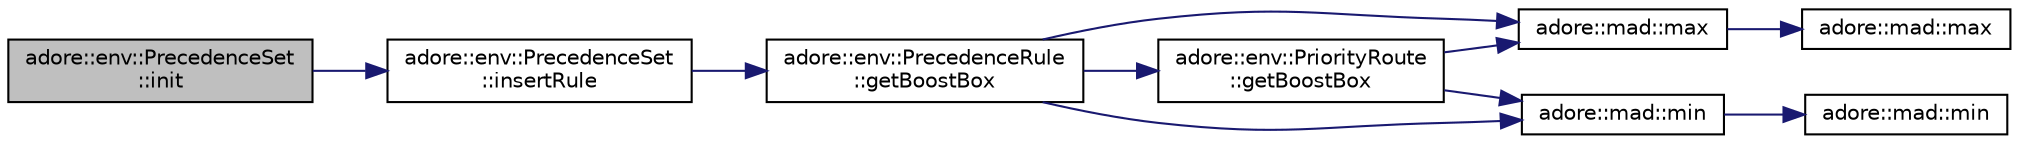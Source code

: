 digraph "adore::env::PrecedenceSet::init"
{
 // LATEX_PDF_SIZE
  edge [fontname="Helvetica",fontsize="10",labelfontname="Helvetica",labelfontsize="10"];
  node [fontname="Helvetica",fontsize="10",shape=record];
  rankdir="LR";
  Node1 [label="adore::env::PrecedenceSet\l::init",height=0.2,width=0.4,color="black", fillcolor="grey75", style="filled", fontcolor="black",tooltip="initialize by copying entries"];
  Node1 -> Node2 [color="midnightblue",fontsize="10",style="solid",fontname="Helvetica"];
  Node2 [label="adore::env::PrecedenceSet\l::insertRule",height=0.2,width=0.4,color="black", fillcolor="white", style="filled",URL="$classadore_1_1env_1_1PrecedenceSet.html#aa84651fc5f7a10aa5ed159a1833b6f97",tooltip="inserts a copy of the given rule into container"];
  Node2 -> Node3 [color="midnightblue",fontsize="10",style="solid",fontname="Helvetica"];
  Node3 [label="adore::env::PrecedenceRule\l::getBoostBox",height=0.2,width=0.4,color="black", fillcolor="white", style="filled",URL="$structadore_1_1env_1_1PrecedenceRule.html#acfb2539d435e02ade68044f01a42771f",tooltip=" "];
  Node3 -> Node4 [color="midnightblue",fontsize="10",style="solid",fontname="Helvetica"];
  Node4 [label="adore::env::PriorityRoute\l::getBoostBox",height=0.2,width=0.4,color="black", fillcolor="white", style="filled",URL="$structadore_1_1env_1_1PriorityRoute.html#ae283e45b1476bc42151905dc7aa35b95",tooltip="returns a box in boost format, which encompasses start/end points"];
  Node4 -> Node5 [color="midnightblue",fontsize="10",style="solid",fontname="Helvetica"];
  Node5 [label="adore::mad::max",height=0.2,width=0.4,color="black", fillcolor="white", style="filled",URL="$namespaceadore_1_1mad.html#adea062854ef0b105a3fdca8cf2aca945",tooltip=" "];
  Node5 -> Node6 [color="midnightblue",fontsize="10",style="solid",fontname="Helvetica"];
  Node6 [label="adore::mad::max",height=0.2,width=0.4,color="black", fillcolor="white", style="filled",URL="$namespaceadore_1_1mad.html#a618a8842fed7b9375957b1e393c58492",tooltip=" "];
  Node4 -> Node7 [color="midnightblue",fontsize="10",style="solid",fontname="Helvetica"];
  Node7 [label="adore::mad::min",height=0.2,width=0.4,color="black", fillcolor="white", style="filled",URL="$namespaceadore_1_1mad.html#ab58ecb752f9bbfe27832e0a2c0e22c2b",tooltip=" "];
  Node7 -> Node8 [color="midnightblue",fontsize="10",style="solid",fontname="Helvetica"];
  Node8 [label="adore::mad::min",height=0.2,width=0.4,color="black", fillcolor="white", style="filled",URL="$namespaceadore_1_1mad.html#ac61b79c007d1859f93a10c04272095a1",tooltip=" "];
  Node3 -> Node5 [color="midnightblue",fontsize="10",style="solid",fontname="Helvetica"];
  Node3 -> Node7 [color="midnightblue",fontsize="10",style="solid",fontname="Helvetica"];
}
